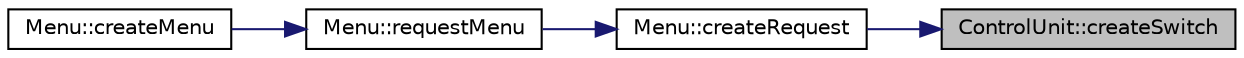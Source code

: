 digraph "ControlUnit::createSwitch"
{
 // LATEX_PDF_SIZE
  edge [fontname="Helvetica",fontsize="10",labelfontname="Helvetica",labelfontsize="10"];
  node [fontname="Helvetica",fontsize="10",shape=record];
  rankdir="RL";
  Node1 [label="ControlUnit::createSwitch",height=0.2,width=0.4,color="black", fillcolor="grey75", style="filled", fontcolor="black",tooltip="Creates a request of type switch."];
  Node1 -> Node2 [dir="back",color="midnightblue",fontsize="10",style="solid"];
  Node2 [label="Menu::createRequest",height=0.2,width=0.4,color="black", fillcolor="white", style="filled",URL="$class_menu.html#af9a13a54ee0c86143800abd5cd33b7ef",tooltip="Enters the menu for creating request, allowing users to add, remove or switch classes."];
  Node2 -> Node3 [dir="back",color="midnightblue",fontsize="10",style="solid"];
  Node3 [label="Menu::requestMenu",height=0.2,width=0.4,color="black", fillcolor="white", style="filled",URL="$class_menu.html#a487b6f5a08f24a82956d18e9206ce605",tooltip="Enters the request menu, which allows the user to create, delete and manage requests."];
  Node3 -> Node4 [dir="back",color="midnightblue",fontsize="10",style="solid"];
  Node4 [label="Menu::createMenu",height=0.2,width=0.4,color="black", fillcolor="white", style="filled",URL="$class_menu.html#a4cf70fb5ce8bc6bfcad587d74ff644d4",tooltip="Creates the menu."];
}
